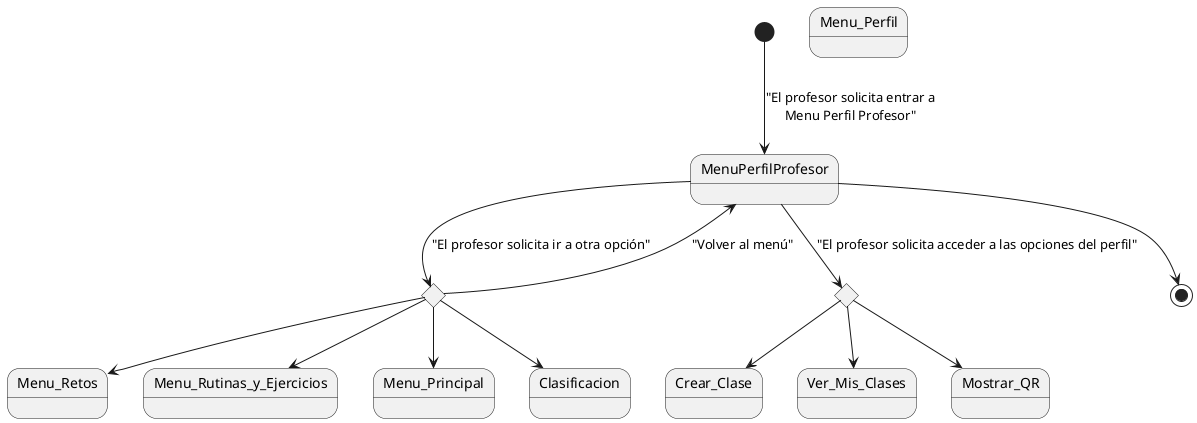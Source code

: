 @startuml
state MenuPerfilProfesor
state rombo1 <<choice>>
state rombo2 <<choice>>
state Crear_Clase
state Ver_Mis_Clases
state Mostrar_QR
state Menu_Perfil
state Menu_Retos
state Menu_Rutinas_y_Ejercicios
state Menu_Principal

[*] --> MenuPerfilProfesor : "El profesor solicita entrar a\nMenu Perfil Profesor"

MenuPerfilProfesor --> rombo2 : "El profesor solicita acceder a las opciones del perfil"
rombo2 --> Crear_Clase
rombo2 --> Ver_Mis_Clases
rombo2 --> Mostrar_QR 


MenuPerfilProfesor --> rombo1 : "El profesor solicita ir a otra opción"
rombo1 --> Clasificacion
rombo1 --> Menu_Retos
rombo1 --> Menu_Rutinas_y_Ejercicios
rombo1 --> Menu_Principal
rombo1 --> MenuPerfilProfesor : "Volver al menú"

MenuPerfilProfesor --> [*]
@enduml